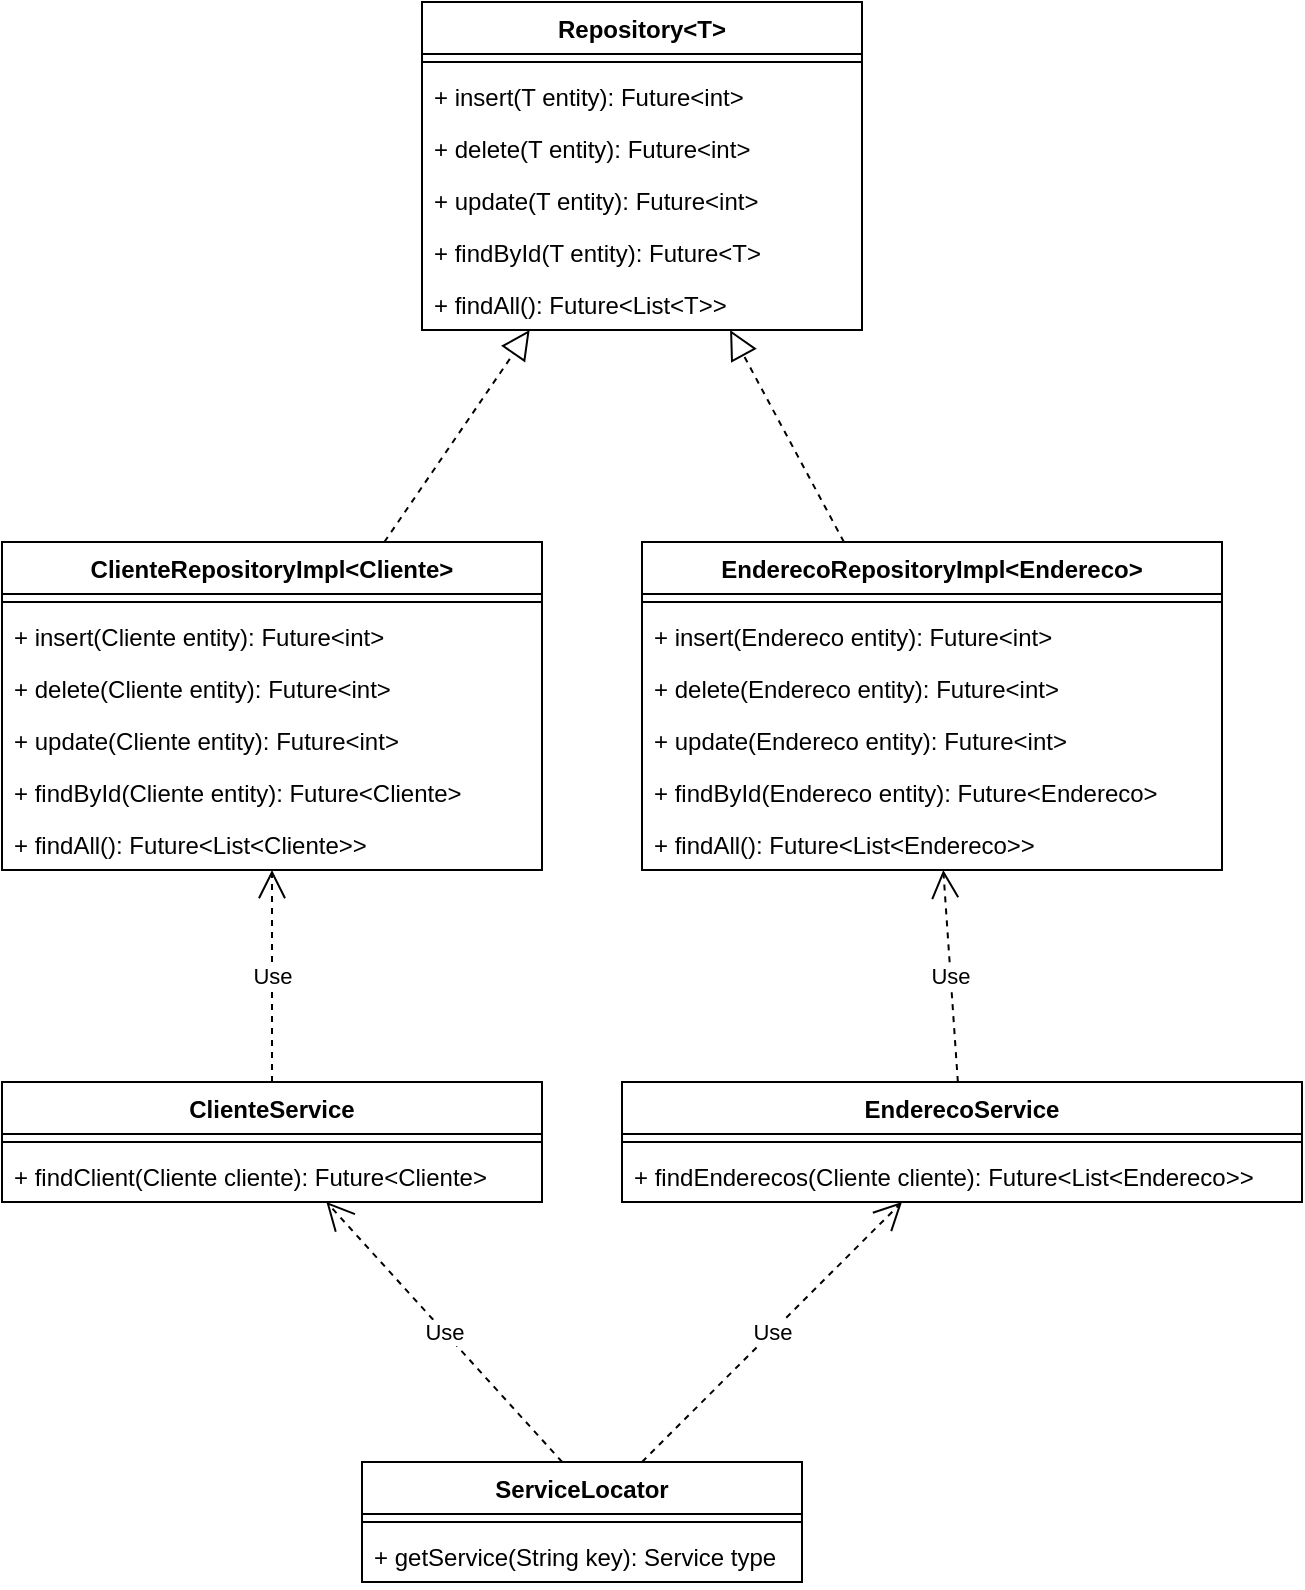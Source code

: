 <mxfile version="26.2.12">
  <diagram name="Página-1" id="yx2zmnJOe_lBBMsZxdAi">
    <mxGraphModel dx="914" dy="542" grid="1" gridSize="10" guides="1" tooltips="1" connect="1" arrows="1" fold="1" page="1" pageScale="1" pageWidth="827" pageHeight="1169" math="0" shadow="0">
      <root>
        <mxCell id="0" />
        <mxCell id="1" parent="0" />
        <mxCell id="TqJdFBb8ns6tejVrvvuH-5" value="Repository&amp;lt;T&amp;gt;" style="swimlane;fontStyle=1;align=center;verticalAlign=top;childLayout=stackLayout;horizontal=1;startSize=26;horizontalStack=0;resizeParent=1;resizeParentMax=0;resizeLast=0;collapsible=1;marginBottom=0;whiteSpace=wrap;html=1;" vertex="1" parent="1">
          <mxGeometry x="260" y="30" width="220" height="164" as="geometry" />
        </mxCell>
        <mxCell id="TqJdFBb8ns6tejVrvvuH-7" value="" style="line;strokeWidth=1;fillColor=none;align=left;verticalAlign=middle;spacingTop=-1;spacingLeft=3;spacingRight=3;rotatable=0;labelPosition=right;points=[];portConstraint=eastwest;strokeColor=inherit;" vertex="1" parent="TqJdFBb8ns6tejVrvvuH-5">
          <mxGeometry y="26" width="220" height="8" as="geometry" />
        </mxCell>
        <mxCell id="TqJdFBb8ns6tejVrvvuH-8" value="+ insert(T entity): Future&amp;lt;int&amp;gt;" style="text;strokeColor=none;fillColor=none;align=left;verticalAlign=top;spacingLeft=4;spacingRight=4;overflow=hidden;rotatable=0;points=[[0,0.5],[1,0.5]];portConstraint=eastwest;whiteSpace=wrap;html=1;" vertex="1" parent="TqJdFBb8ns6tejVrvvuH-5">
          <mxGeometry y="34" width="220" height="26" as="geometry" />
        </mxCell>
        <mxCell id="TqJdFBb8ns6tejVrvvuH-9" value="+ delete(T entity): Future&amp;lt;int&amp;gt;" style="text;strokeColor=none;fillColor=none;align=left;verticalAlign=top;spacingLeft=4;spacingRight=4;overflow=hidden;rotatable=0;points=[[0,0.5],[1,0.5]];portConstraint=eastwest;whiteSpace=wrap;html=1;" vertex="1" parent="TqJdFBb8ns6tejVrvvuH-5">
          <mxGeometry y="60" width="220" height="26" as="geometry" />
        </mxCell>
        <mxCell id="TqJdFBb8ns6tejVrvvuH-10" value="+ update(T entity): Future&amp;lt;int&amp;gt;" style="text;strokeColor=none;fillColor=none;align=left;verticalAlign=top;spacingLeft=4;spacingRight=4;overflow=hidden;rotatable=0;points=[[0,0.5],[1,0.5]];portConstraint=eastwest;whiteSpace=wrap;html=1;" vertex="1" parent="TqJdFBb8ns6tejVrvvuH-5">
          <mxGeometry y="86" width="220" height="26" as="geometry" />
        </mxCell>
        <mxCell id="TqJdFBb8ns6tejVrvvuH-11" value="+ findById(T entity): Future&amp;lt;T&amp;gt;" style="text;strokeColor=none;fillColor=none;align=left;verticalAlign=top;spacingLeft=4;spacingRight=4;overflow=hidden;rotatable=0;points=[[0,0.5],[1,0.5]];portConstraint=eastwest;whiteSpace=wrap;html=1;" vertex="1" parent="TqJdFBb8ns6tejVrvvuH-5">
          <mxGeometry y="112" width="220" height="26" as="geometry" />
        </mxCell>
        <mxCell id="TqJdFBb8ns6tejVrvvuH-16" value="+ findAll(): Future&amp;lt;List&amp;lt;T&amp;gt;&amp;gt;" style="text;strokeColor=none;fillColor=none;align=left;verticalAlign=top;spacingLeft=4;spacingRight=4;overflow=hidden;rotatable=0;points=[[0,0.5],[1,0.5]];portConstraint=eastwest;whiteSpace=wrap;html=1;" vertex="1" parent="TqJdFBb8ns6tejVrvvuH-5">
          <mxGeometry y="138" width="220" height="26" as="geometry" />
        </mxCell>
        <mxCell id="TqJdFBb8ns6tejVrvvuH-17" value="ClienteRepositoryImpl&amp;lt;Cliente&amp;gt;" style="swimlane;fontStyle=1;align=center;verticalAlign=top;childLayout=stackLayout;horizontal=1;startSize=26;horizontalStack=0;resizeParent=1;resizeParentMax=0;resizeLast=0;collapsible=1;marginBottom=0;whiteSpace=wrap;html=1;" vertex="1" parent="1">
          <mxGeometry x="50" y="300" width="270" height="164" as="geometry" />
        </mxCell>
        <mxCell id="TqJdFBb8ns6tejVrvvuH-18" value="" style="line;strokeWidth=1;fillColor=none;align=left;verticalAlign=middle;spacingTop=-1;spacingLeft=3;spacingRight=3;rotatable=0;labelPosition=right;points=[];portConstraint=eastwest;strokeColor=inherit;" vertex="1" parent="TqJdFBb8ns6tejVrvvuH-17">
          <mxGeometry y="26" width="270" height="8" as="geometry" />
        </mxCell>
        <mxCell id="TqJdFBb8ns6tejVrvvuH-19" value="+ insert(Cliente entity): Future&amp;lt;int&amp;gt;" style="text;strokeColor=none;fillColor=none;align=left;verticalAlign=top;spacingLeft=4;spacingRight=4;overflow=hidden;rotatable=0;points=[[0,0.5],[1,0.5]];portConstraint=eastwest;whiteSpace=wrap;html=1;" vertex="1" parent="TqJdFBb8ns6tejVrvvuH-17">
          <mxGeometry y="34" width="270" height="26" as="geometry" />
        </mxCell>
        <mxCell id="TqJdFBb8ns6tejVrvvuH-20" value="+ delete(Cliente entity): Future&amp;lt;int&amp;gt;" style="text;strokeColor=none;fillColor=none;align=left;verticalAlign=top;spacingLeft=4;spacingRight=4;overflow=hidden;rotatable=0;points=[[0,0.5],[1,0.5]];portConstraint=eastwest;whiteSpace=wrap;html=1;" vertex="1" parent="TqJdFBb8ns6tejVrvvuH-17">
          <mxGeometry y="60" width="270" height="26" as="geometry" />
        </mxCell>
        <mxCell id="TqJdFBb8ns6tejVrvvuH-21" value="+ update(Cliente&amp;nbsp;entity): Future&amp;lt;int&amp;gt;" style="text;strokeColor=none;fillColor=none;align=left;verticalAlign=top;spacingLeft=4;spacingRight=4;overflow=hidden;rotatable=0;points=[[0,0.5],[1,0.5]];portConstraint=eastwest;whiteSpace=wrap;html=1;" vertex="1" parent="TqJdFBb8ns6tejVrvvuH-17">
          <mxGeometry y="86" width="270" height="26" as="geometry" />
        </mxCell>
        <mxCell id="TqJdFBb8ns6tejVrvvuH-22" value="+ findById(Cliente&amp;nbsp;entity): Future&amp;lt;Cliente&amp;gt;" style="text;strokeColor=none;fillColor=none;align=left;verticalAlign=top;spacingLeft=4;spacingRight=4;overflow=hidden;rotatable=0;points=[[0,0.5],[1,0.5]];portConstraint=eastwest;whiteSpace=wrap;html=1;" vertex="1" parent="TqJdFBb8ns6tejVrvvuH-17">
          <mxGeometry y="112" width="270" height="26" as="geometry" />
        </mxCell>
        <mxCell id="TqJdFBb8ns6tejVrvvuH-23" value="+ findAll(): Future&amp;lt;List&amp;lt;Cliente&amp;gt;&amp;gt;" style="text;strokeColor=none;fillColor=none;align=left;verticalAlign=top;spacingLeft=4;spacingRight=4;overflow=hidden;rotatable=0;points=[[0,0.5],[1,0.5]];portConstraint=eastwest;whiteSpace=wrap;html=1;" vertex="1" parent="TqJdFBb8ns6tejVrvvuH-17">
          <mxGeometry y="138" width="270" height="26" as="geometry" />
        </mxCell>
        <mxCell id="TqJdFBb8ns6tejVrvvuH-25" value="" style="endArrow=block;dashed=1;endFill=0;endSize=12;html=1;rounded=0;" edge="1" parent="1" source="TqJdFBb8ns6tejVrvvuH-17" target="TqJdFBb8ns6tejVrvvuH-5">
          <mxGeometry width="160" relative="1" as="geometry">
            <mxPoint x="370" y="330" as="sourcePoint" />
            <mxPoint x="490" y="130" as="targetPoint" />
          </mxGeometry>
        </mxCell>
        <mxCell id="TqJdFBb8ns6tejVrvvuH-26" value="EnderecoRepositoryImpl&amp;lt;Endereco&amp;gt;" style="swimlane;fontStyle=1;align=center;verticalAlign=top;childLayout=stackLayout;horizontal=1;startSize=26;horizontalStack=0;resizeParent=1;resizeParentMax=0;resizeLast=0;collapsible=1;marginBottom=0;whiteSpace=wrap;html=1;" vertex="1" parent="1">
          <mxGeometry x="370" y="300" width="290" height="164" as="geometry" />
        </mxCell>
        <mxCell id="TqJdFBb8ns6tejVrvvuH-27" value="" style="line;strokeWidth=1;fillColor=none;align=left;verticalAlign=middle;spacingTop=-1;spacingLeft=3;spacingRight=3;rotatable=0;labelPosition=right;points=[];portConstraint=eastwest;strokeColor=inherit;" vertex="1" parent="TqJdFBb8ns6tejVrvvuH-26">
          <mxGeometry y="26" width="290" height="8" as="geometry" />
        </mxCell>
        <mxCell id="TqJdFBb8ns6tejVrvvuH-28" value="+ insert(Endereco entity): Future&amp;lt;int&amp;gt;" style="text;strokeColor=none;fillColor=none;align=left;verticalAlign=top;spacingLeft=4;spacingRight=4;overflow=hidden;rotatable=0;points=[[0,0.5],[1,0.5]];portConstraint=eastwest;whiteSpace=wrap;html=1;" vertex="1" parent="TqJdFBb8ns6tejVrvvuH-26">
          <mxGeometry y="34" width="290" height="26" as="geometry" />
        </mxCell>
        <mxCell id="TqJdFBb8ns6tejVrvvuH-29" value="+ delete(Endereco&amp;nbsp;entity): Future&amp;lt;int&amp;gt;" style="text;strokeColor=none;fillColor=none;align=left;verticalAlign=top;spacingLeft=4;spacingRight=4;overflow=hidden;rotatable=0;points=[[0,0.5],[1,0.5]];portConstraint=eastwest;whiteSpace=wrap;html=1;" vertex="1" parent="TqJdFBb8ns6tejVrvvuH-26">
          <mxGeometry y="60" width="290" height="26" as="geometry" />
        </mxCell>
        <mxCell id="TqJdFBb8ns6tejVrvvuH-30" value="+ update(Endereco&amp;nbsp;entity): Future&amp;lt;int&amp;gt;" style="text;strokeColor=none;fillColor=none;align=left;verticalAlign=top;spacingLeft=4;spacingRight=4;overflow=hidden;rotatable=0;points=[[0,0.5],[1,0.5]];portConstraint=eastwest;whiteSpace=wrap;html=1;" vertex="1" parent="TqJdFBb8ns6tejVrvvuH-26">
          <mxGeometry y="86" width="290" height="26" as="geometry" />
        </mxCell>
        <mxCell id="TqJdFBb8ns6tejVrvvuH-31" value="+ findById(Endereco&amp;nbsp;entity): Future&amp;lt;Endereco&amp;gt;" style="text;strokeColor=none;fillColor=none;align=left;verticalAlign=top;spacingLeft=4;spacingRight=4;overflow=hidden;rotatable=0;points=[[0,0.5],[1,0.5]];portConstraint=eastwest;whiteSpace=wrap;html=1;" vertex="1" parent="TqJdFBb8ns6tejVrvvuH-26">
          <mxGeometry y="112" width="290" height="26" as="geometry" />
        </mxCell>
        <mxCell id="TqJdFBb8ns6tejVrvvuH-32" value="+ findAll(): Future&amp;lt;List&amp;lt;Endereco&amp;gt;&amp;gt;" style="text;strokeColor=none;fillColor=none;align=left;verticalAlign=top;spacingLeft=4;spacingRight=4;overflow=hidden;rotatable=0;points=[[0,0.5],[1,0.5]];portConstraint=eastwest;whiteSpace=wrap;html=1;" vertex="1" parent="TqJdFBb8ns6tejVrvvuH-26">
          <mxGeometry y="138" width="290" height="26" as="geometry" />
        </mxCell>
        <mxCell id="TqJdFBb8ns6tejVrvvuH-33" value="" style="endArrow=block;dashed=1;endFill=0;endSize=12;html=1;rounded=0;" edge="1" parent="1" source="TqJdFBb8ns6tejVrvvuH-26" target="TqJdFBb8ns6tejVrvvuH-5">
          <mxGeometry width="160" relative="1" as="geometry">
            <mxPoint x="350" y="390" as="sourcePoint" />
            <mxPoint x="510" y="390" as="targetPoint" />
          </mxGeometry>
        </mxCell>
        <mxCell id="TqJdFBb8ns6tejVrvvuH-34" value="ClienteService" style="swimlane;fontStyle=1;align=center;verticalAlign=top;childLayout=stackLayout;horizontal=1;startSize=26;horizontalStack=0;resizeParent=1;resizeParentMax=0;resizeLast=0;collapsible=1;marginBottom=0;whiteSpace=wrap;html=1;" vertex="1" parent="1">
          <mxGeometry x="50" y="570" width="270" height="60" as="geometry" />
        </mxCell>
        <mxCell id="TqJdFBb8ns6tejVrvvuH-36" value="" style="line;strokeWidth=1;fillColor=none;align=left;verticalAlign=middle;spacingTop=-1;spacingLeft=3;spacingRight=3;rotatable=0;labelPosition=right;points=[];portConstraint=eastwest;strokeColor=inherit;" vertex="1" parent="TqJdFBb8ns6tejVrvvuH-34">
          <mxGeometry y="26" width="270" height="8" as="geometry" />
        </mxCell>
        <mxCell id="TqJdFBb8ns6tejVrvvuH-37" value="+ findClient(Cliente cliente): Future&amp;lt;Cliente&amp;gt;" style="text;strokeColor=none;fillColor=none;align=left;verticalAlign=top;spacingLeft=4;spacingRight=4;overflow=hidden;rotatable=0;points=[[0,0.5],[1,0.5]];portConstraint=eastwest;whiteSpace=wrap;html=1;" vertex="1" parent="TqJdFBb8ns6tejVrvvuH-34">
          <mxGeometry y="34" width="270" height="26" as="geometry" />
        </mxCell>
        <mxCell id="TqJdFBb8ns6tejVrvvuH-38" value="Use" style="endArrow=open;endSize=12;dashed=1;html=1;rounded=0;exitX=0.5;exitY=0;exitDx=0;exitDy=0;" edge="1" parent="1" source="TqJdFBb8ns6tejVrvvuH-34" target="TqJdFBb8ns6tejVrvvuH-17">
          <mxGeometry width="160" relative="1" as="geometry">
            <mxPoint x="180" y="560" as="sourcePoint" />
            <mxPoint x="470" y="420" as="targetPoint" />
          </mxGeometry>
        </mxCell>
        <mxCell id="TqJdFBb8ns6tejVrvvuH-39" value="EnderecoService" style="swimlane;fontStyle=1;align=center;verticalAlign=top;childLayout=stackLayout;horizontal=1;startSize=26;horizontalStack=0;resizeParent=1;resizeParentMax=0;resizeLast=0;collapsible=1;marginBottom=0;whiteSpace=wrap;html=1;" vertex="1" parent="1">
          <mxGeometry x="360" y="570" width="340" height="60" as="geometry" />
        </mxCell>
        <mxCell id="TqJdFBb8ns6tejVrvvuH-40" value="" style="line;strokeWidth=1;fillColor=none;align=left;verticalAlign=middle;spacingTop=-1;spacingLeft=3;spacingRight=3;rotatable=0;labelPosition=right;points=[];portConstraint=eastwest;strokeColor=inherit;" vertex="1" parent="TqJdFBb8ns6tejVrvvuH-39">
          <mxGeometry y="26" width="340" height="8" as="geometry" />
        </mxCell>
        <mxCell id="TqJdFBb8ns6tejVrvvuH-41" value="+ findEnderecos(Cliente cliente): Future&amp;lt;List&amp;lt;Endereco&amp;gt;&amp;gt;" style="text;strokeColor=none;fillColor=none;align=left;verticalAlign=top;spacingLeft=4;spacingRight=4;overflow=hidden;rotatable=0;points=[[0,0.5],[1,0.5]];portConstraint=eastwest;whiteSpace=wrap;html=1;" vertex="1" parent="TqJdFBb8ns6tejVrvvuH-39">
          <mxGeometry y="34" width="340" height="26" as="geometry" />
        </mxCell>
        <mxCell id="TqJdFBb8ns6tejVrvvuH-42" value="Use" style="endArrow=open;endSize=12;dashed=1;html=1;rounded=0;" edge="1" parent="1" source="TqJdFBb8ns6tejVrvvuH-39" target="TqJdFBb8ns6tejVrvvuH-26">
          <mxGeometry width="160" relative="1" as="geometry">
            <mxPoint x="515" y="567" as="sourcePoint" />
            <mxPoint x="470" y="420" as="targetPoint" />
          </mxGeometry>
        </mxCell>
        <mxCell id="TqJdFBb8ns6tejVrvvuH-43" value="ServiceLocator" style="swimlane;fontStyle=1;align=center;verticalAlign=top;childLayout=stackLayout;horizontal=1;startSize=26;horizontalStack=0;resizeParent=1;resizeParentMax=0;resizeLast=0;collapsible=1;marginBottom=0;whiteSpace=wrap;html=1;" vertex="1" parent="1">
          <mxGeometry x="230" y="760" width="220" height="60" as="geometry" />
        </mxCell>
        <mxCell id="TqJdFBb8ns6tejVrvvuH-45" value="" style="line;strokeWidth=1;fillColor=none;align=left;verticalAlign=middle;spacingTop=-1;spacingLeft=3;spacingRight=3;rotatable=0;labelPosition=right;points=[];portConstraint=eastwest;strokeColor=inherit;" vertex="1" parent="TqJdFBb8ns6tejVrvvuH-43">
          <mxGeometry y="26" width="220" height="8" as="geometry" />
        </mxCell>
        <mxCell id="TqJdFBb8ns6tejVrvvuH-46" value="+ getService(String key): Service type" style="text;strokeColor=none;fillColor=none;align=left;verticalAlign=top;spacingLeft=4;spacingRight=4;overflow=hidden;rotatable=0;points=[[0,0.5],[1,0.5]];portConstraint=eastwest;whiteSpace=wrap;html=1;" vertex="1" parent="TqJdFBb8ns6tejVrvvuH-43">
          <mxGeometry y="34" width="220" height="26" as="geometry" />
        </mxCell>
        <mxCell id="TqJdFBb8ns6tejVrvvuH-47" value="Use" style="endArrow=open;endSize=12;dashed=1;html=1;rounded=0;exitX=0.455;exitY=0;exitDx=0;exitDy=0;exitPerimeter=0;" edge="1" parent="1" source="TqJdFBb8ns6tejVrvvuH-43" target="TqJdFBb8ns6tejVrvvuH-34">
          <mxGeometry width="160" relative="1" as="geometry">
            <mxPoint x="310" y="700" as="sourcePoint" />
            <mxPoint x="470" y="700" as="targetPoint" />
          </mxGeometry>
        </mxCell>
        <mxCell id="TqJdFBb8ns6tejVrvvuH-48" value="Use" style="endArrow=open;endSize=12;dashed=1;html=1;rounded=0;" edge="1" parent="1" source="TqJdFBb8ns6tejVrvvuH-43" target="TqJdFBb8ns6tejVrvvuH-39">
          <mxGeometry width="160" relative="1" as="geometry">
            <mxPoint x="360" y="800" as="sourcePoint" />
            <mxPoint x="221" y="640" as="targetPoint" />
          </mxGeometry>
        </mxCell>
      </root>
    </mxGraphModel>
  </diagram>
</mxfile>
